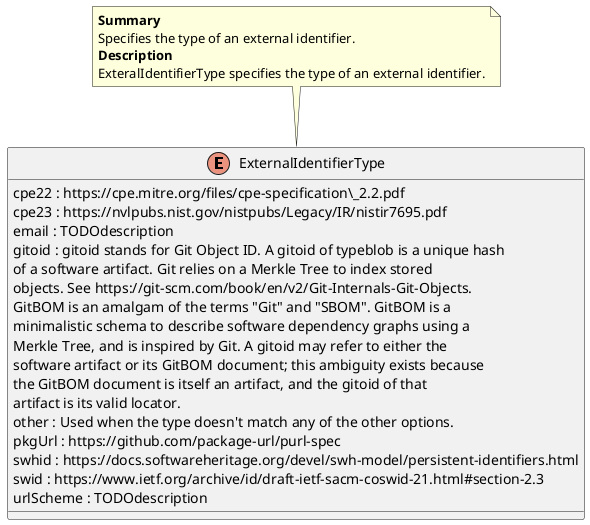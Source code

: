 @startuml
enum ExternalIdentifierType {
    cpe22 : https://cpe.mitre.org/files/cpe-specification\_2.2.pdf
    cpe23 : https://nvlpubs.nist.gov/nistpubs/Legacy/IR/nistir7695.pdf
    email : TODOdescription
    gitoid : gitoid stands for Git Object ID. A gitoid of typeblob is a unique hash
of a software artifact. Git relies on a Merkle Tree to index stored
objects. See https://git-scm.com/book/en/v2/Git-Internals-Git-Objects.
GitBOM is an amalgam of the terms "Git" and "SBOM". GitBOM is a
minimalistic schema to describe software dependency graphs using a
Merkle Tree, and is inspired by Git. A gitoid may refer to either the
software artifact or its GitBOM document; this ambiguity exists because
the GitBOM document is itself an artifact, and the gitoid of that
artifact is its valid locator.
    other : Used when the type doesn't match any of the other options.
    pkgUrl : https://github.com/package-url/purl-spec
    swhid : https://docs.softwareheritage.org/devel/swh-model/persistent-identifiers.html
    swid : https://www.ietf.org/archive/id/draft-ietf-sacm-coswid-21.html#section-2.3
    urlScheme : TODOdescription
}
note top of ExternalIdentifierType
<b>Summary</b>
Specifies the type of an external identifier.
<b>Description</b>
ExteralIdentifierType specifies the type of an external identifier.
end note
@enduml
